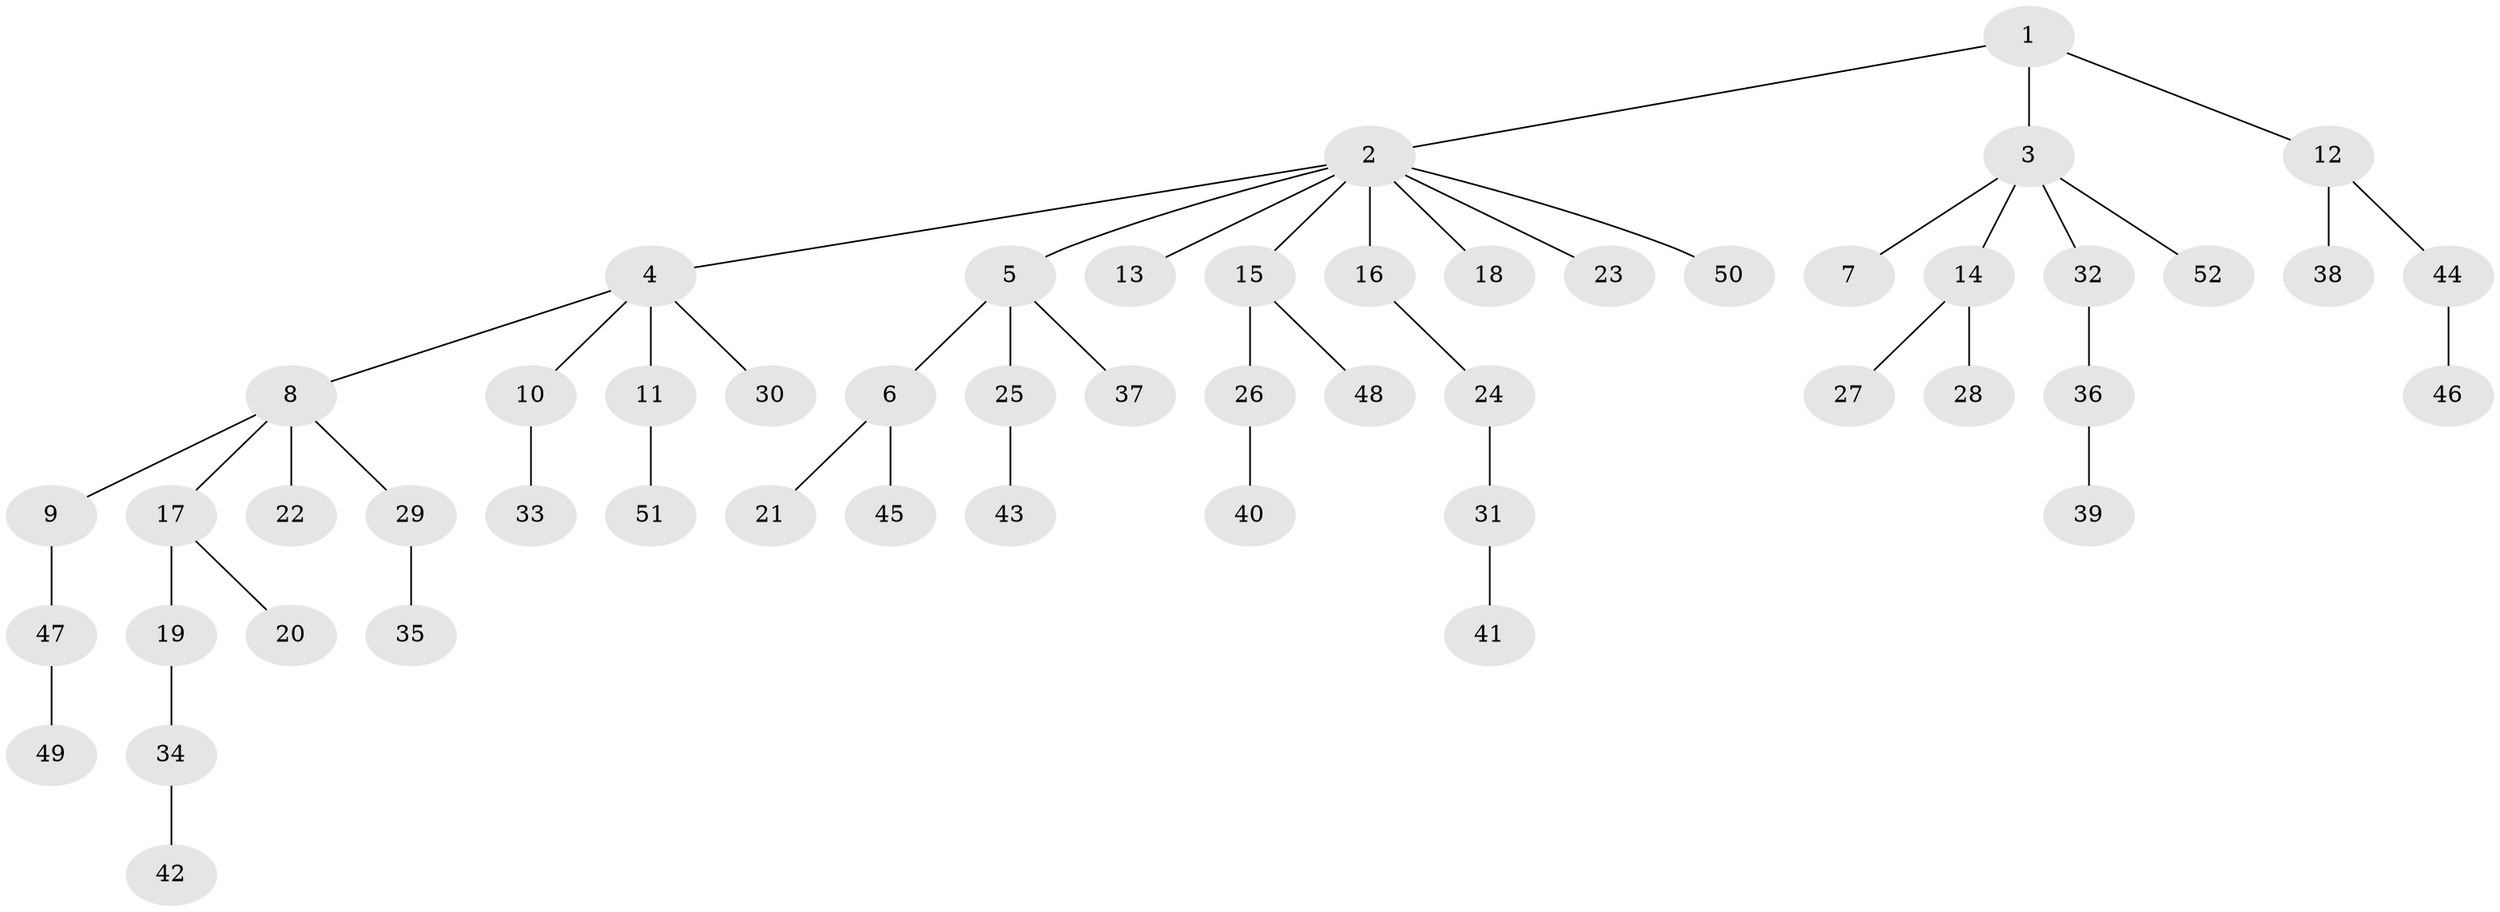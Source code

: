 // coarse degree distribution, {1: 0.8666666666666667, 2: 0.06666666666666667, 13: 0.06666666666666667}
// Generated by graph-tools (version 1.1) at 2025/56/03/04/25 21:56:32]
// undirected, 52 vertices, 51 edges
graph export_dot {
graph [start="1"]
  node [color=gray90,style=filled];
  1;
  2;
  3;
  4;
  5;
  6;
  7;
  8;
  9;
  10;
  11;
  12;
  13;
  14;
  15;
  16;
  17;
  18;
  19;
  20;
  21;
  22;
  23;
  24;
  25;
  26;
  27;
  28;
  29;
  30;
  31;
  32;
  33;
  34;
  35;
  36;
  37;
  38;
  39;
  40;
  41;
  42;
  43;
  44;
  45;
  46;
  47;
  48;
  49;
  50;
  51;
  52;
  1 -- 2;
  1 -- 3;
  1 -- 12;
  2 -- 4;
  2 -- 5;
  2 -- 13;
  2 -- 15;
  2 -- 16;
  2 -- 18;
  2 -- 23;
  2 -- 50;
  3 -- 7;
  3 -- 14;
  3 -- 32;
  3 -- 52;
  4 -- 8;
  4 -- 10;
  4 -- 11;
  4 -- 30;
  5 -- 6;
  5 -- 25;
  5 -- 37;
  6 -- 21;
  6 -- 45;
  8 -- 9;
  8 -- 17;
  8 -- 22;
  8 -- 29;
  9 -- 47;
  10 -- 33;
  11 -- 51;
  12 -- 38;
  12 -- 44;
  14 -- 27;
  14 -- 28;
  15 -- 26;
  15 -- 48;
  16 -- 24;
  17 -- 19;
  17 -- 20;
  19 -- 34;
  24 -- 31;
  25 -- 43;
  26 -- 40;
  29 -- 35;
  31 -- 41;
  32 -- 36;
  34 -- 42;
  36 -- 39;
  44 -- 46;
  47 -- 49;
}

